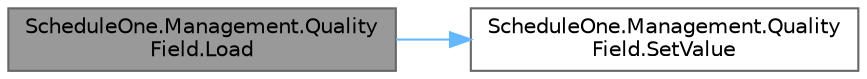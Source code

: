digraph "ScheduleOne.Management.QualityField.Load"
{
 // LATEX_PDF_SIZE
  bgcolor="transparent";
  edge [fontname=Helvetica,fontsize=10,labelfontname=Helvetica,labelfontsize=10];
  node [fontname=Helvetica,fontsize=10,shape=box,height=0.2,width=0.4];
  rankdir="LR";
  Node1 [id="Node000001",label="ScheduleOne.Management.Quality\lField.Load",height=0.2,width=0.4,color="gray40", fillcolor="grey60", style="filled", fontcolor="black",tooltip=" "];
  Node1 -> Node2 [id="edge1_Node000001_Node000002",color="steelblue1",style="solid",tooltip=" "];
  Node2 [id="Node000002",label="ScheduleOne.Management.Quality\lField.SetValue",height=0.2,width=0.4,color="grey40", fillcolor="white", style="filled",URL="$class_schedule_one_1_1_management_1_1_quality_field.html#a6a8377d851330b63d5f9e7d19d00403e",tooltip=" "];
}
